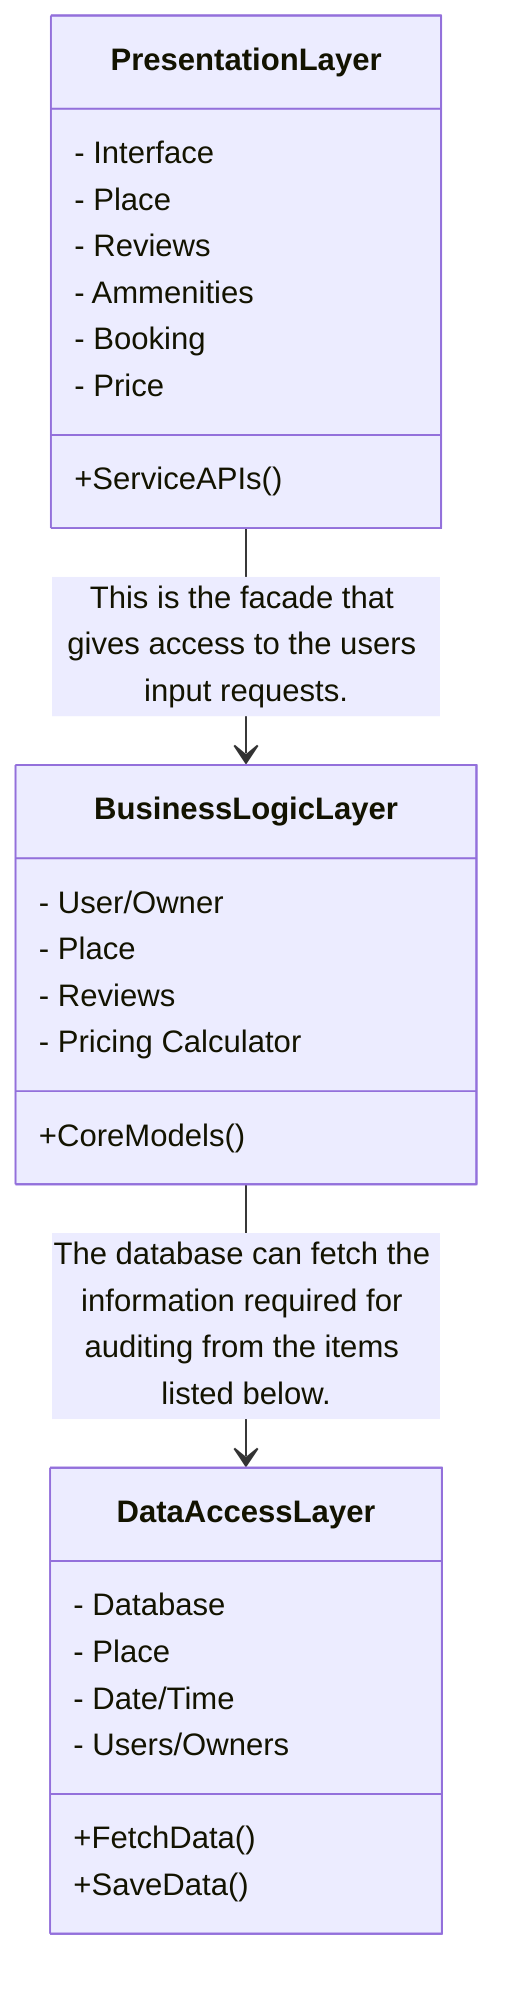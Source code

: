 ---
id: 8286cea8-35db-4d59-a390-c0589fc37b70
---
classDiagram

    class PresentationLayer {
      - Interface
      - Place
      - Reviews
      - Ammenities
      - Booking
      - Price
      +ServiceAPIs()
    }

    class BusinessLogicLayer {
      - User/Owner
      - Place
      - Reviews
      - Pricing Calculator
      +CoreModels()
    }


   
    class DataAccessLayer {
      - Database
      - Place
      - Date/Time
      - Users/Owners
      +FetchData()
      +SaveData()
    }

PresentationLayer --> BusinessLogicLayer: This is the facade that gives access to the users input requests.
BusinessLogicLayer --> DataAccessLayer: The database can fetch the information required for auditing from the items listed below.